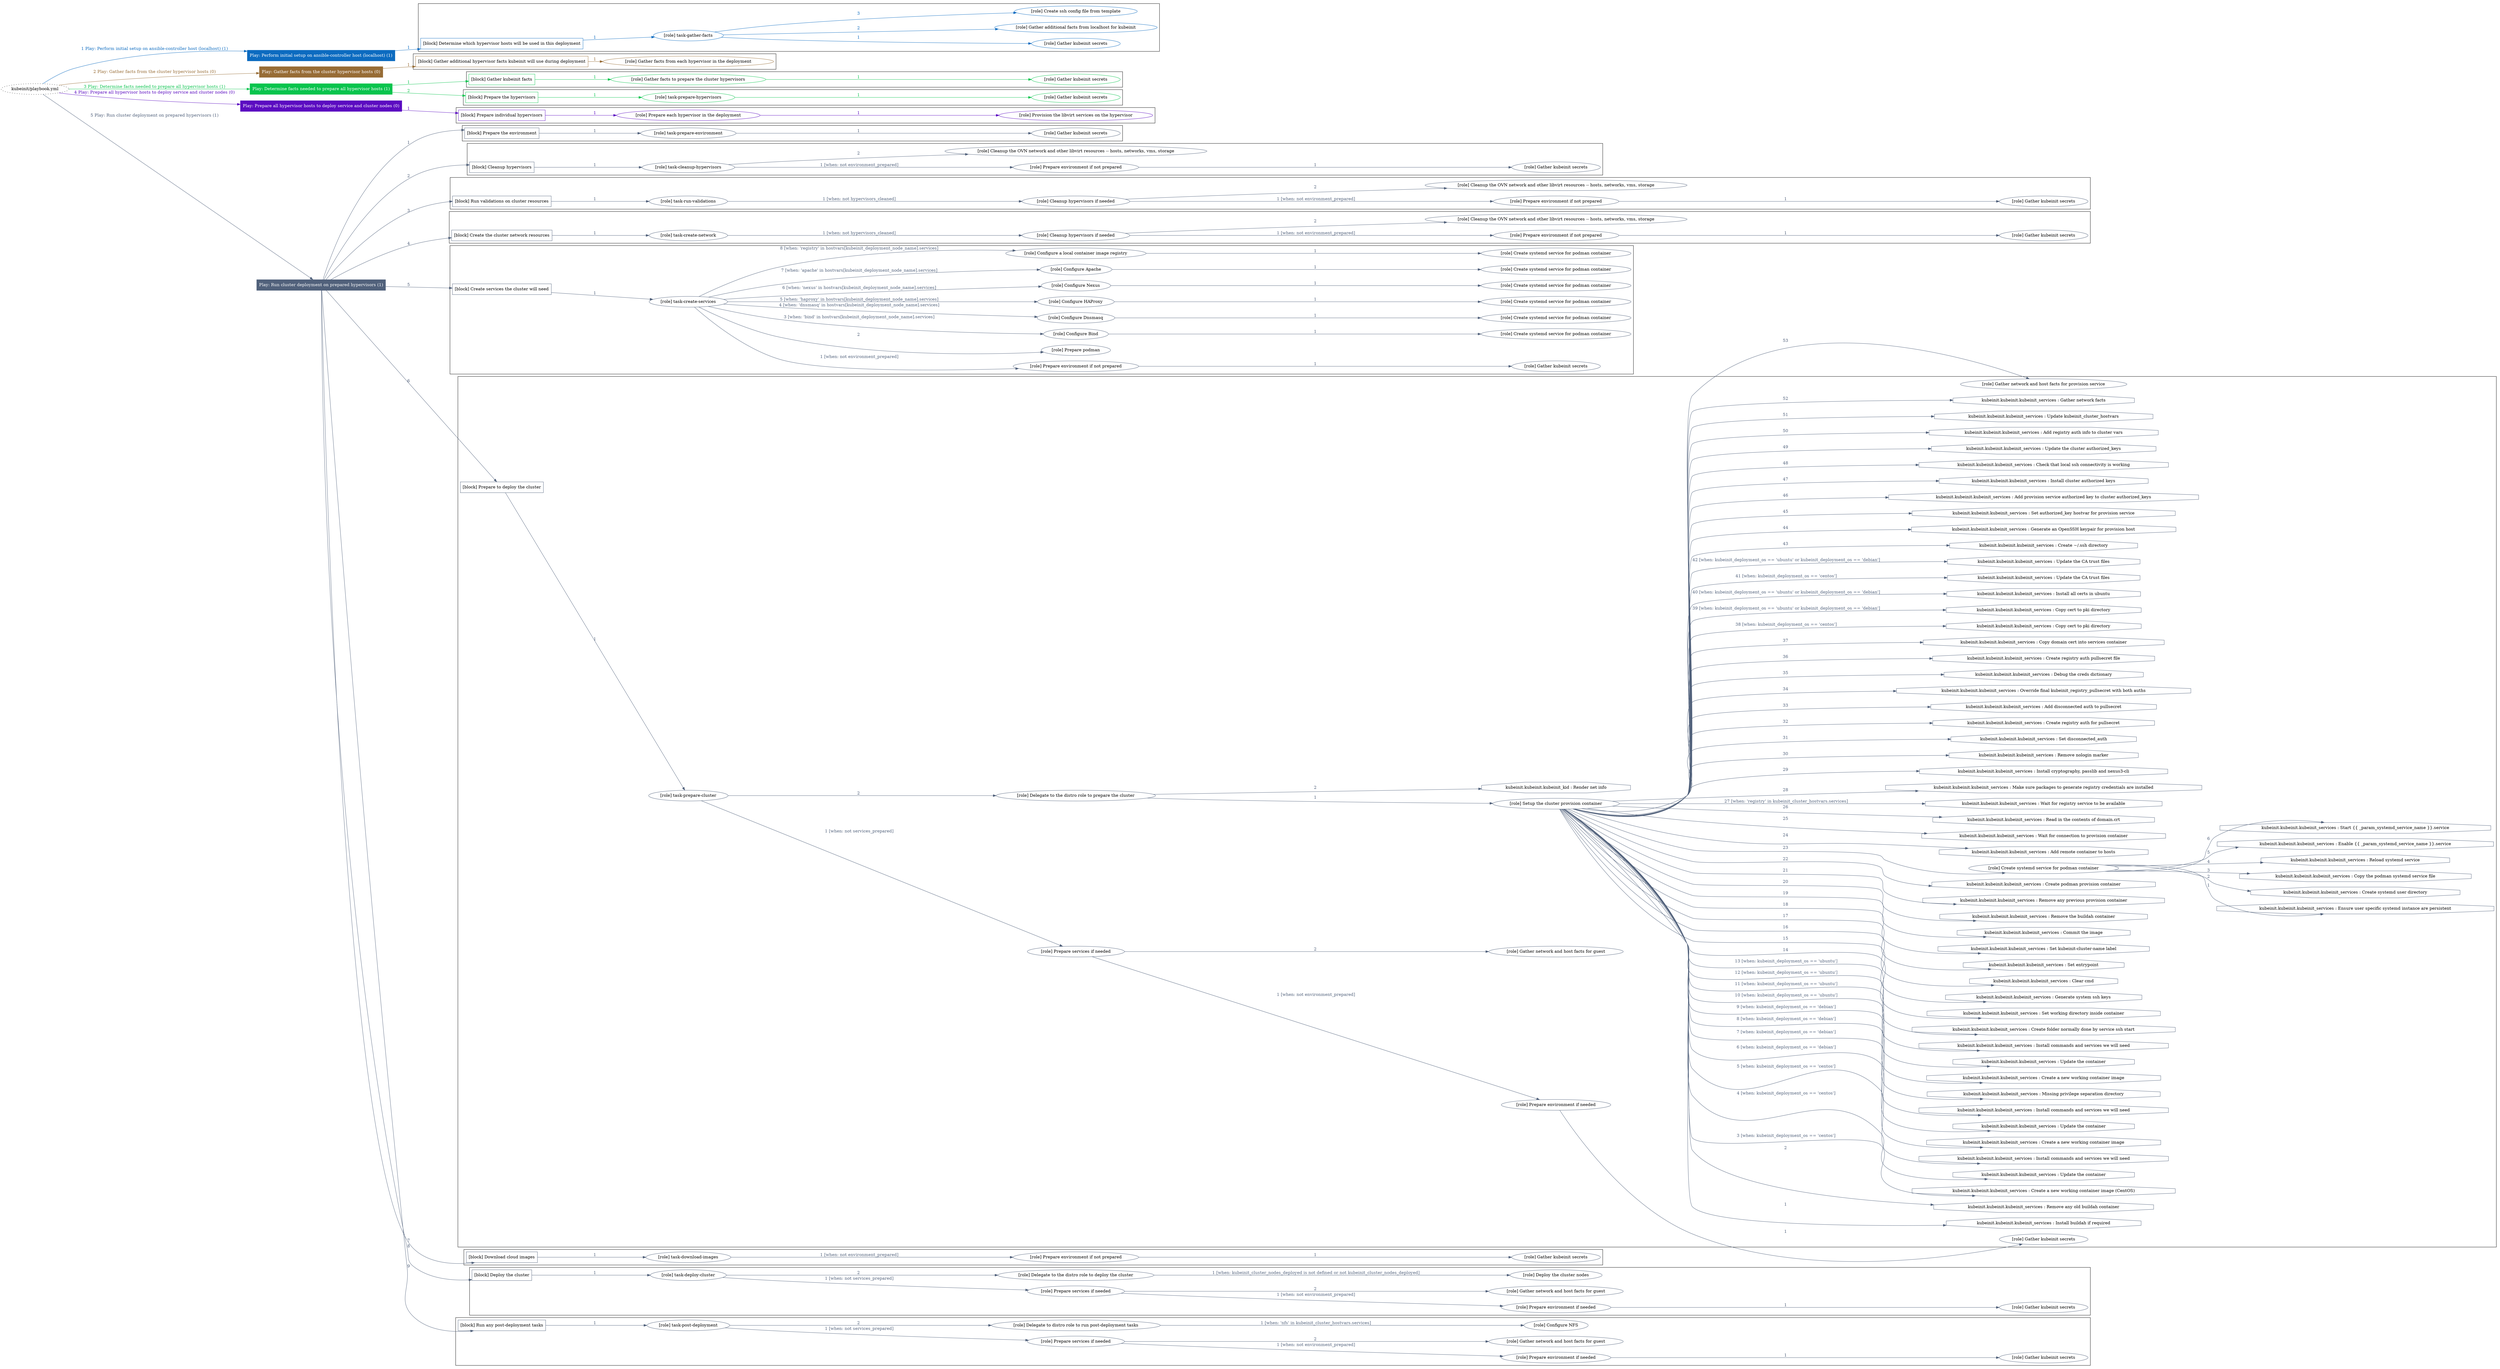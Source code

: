 digraph {
	graph [concentrate=true ordering=in rankdir=LR ratio=fill]
	edge [esep=5 sep=10]
	"kubeinit/playbook.yml" [URL="/home/runner/work/kubeinit/kubeinit/kubeinit/playbook.yml" id=playbook_4e7fdfc3 style=dotted]
	"kubeinit/playbook.yml" -> play_05e0b6cb [label="1 Play: Perform initial setup on ansible-controller host (localhost) (1)" color="#0c6bc0" fontcolor="#0c6bc0" id=edge_play_05e0b6cb labeltooltip="1 Play: Perform initial setup on ansible-controller host (localhost) (1)" tooltip="1 Play: Perform initial setup on ansible-controller host (localhost) (1)"]
	subgraph "Play: Perform initial setup on ansible-controller host (localhost) (1)" {
		play_05e0b6cb [label="Play: Perform initial setup on ansible-controller host (localhost) (1)" URL="/home/runner/work/kubeinit/kubeinit/kubeinit/playbook.yml" color="#0c6bc0" fontcolor="#ffffff" id=play_05e0b6cb shape=box style=filled tooltip=localhost]
		play_05e0b6cb -> block_1bf42343 [label=1 color="#0c6bc0" fontcolor="#0c6bc0" id=edge_block_1bf42343 labeltooltip=1 tooltip=1]
		subgraph cluster_block_1bf42343 {
			block_1bf42343 [label="[block] Determine which hypervisor hosts will be used in this deployment" URL="/home/runner/work/kubeinit/kubeinit/kubeinit/playbook.yml" color="#0c6bc0" id=block_1bf42343 labeltooltip="Determine which hypervisor hosts will be used in this deployment" shape=box tooltip="Determine which hypervisor hosts will be used in this deployment"]
			block_1bf42343 -> role_241b2bd9 [label="1 " color="#0c6bc0" fontcolor="#0c6bc0" id=edge_role_241b2bd9 labeltooltip="1 " tooltip="1 "]
			subgraph "task-gather-facts" {
				role_241b2bd9 [label="[role] task-gather-facts" URL="/home/runner/work/kubeinit/kubeinit/kubeinit/playbook.yml" color="#0c6bc0" id=role_241b2bd9 tooltip="task-gather-facts"]
				role_241b2bd9 -> role_3df8037d [label="1 " color="#0c6bc0" fontcolor="#0c6bc0" id=edge_role_3df8037d labeltooltip="1 " tooltip="1 "]
				subgraph "Gather kubeinit secrets" {
					role_3df8037d [label="[role] Gather kubeinit secrets" URL="/home/runner/.ansible/collections/ansible_collections/kubeinit/kubeinit/roles/kubeinit_prepare/tasks/build_hypervisors_group.yml" color="#0c6bc0" id=role_3df8037d tooltip="Gather kubeinit secrets"]
				}
				role_241b2bd9 -> role_3dd8becf [label="2 " color="#0c6bc0" fontcolor="#0c6bc0" id=edge_role_3dd8becf labeltooltip="2 " tooltip="2 "]
				subgraph "Gather additional facts from localhost for kubeinit" {
					role_3dd8becf [label="[role] Gather additional facts from localhost for kubeinit" URL="/home/runner/.ansible/collections/ansible_collections/kubeinit/kubeinit/roles/kubeinit_prepare/tasks/build_hypervisors_group.yml" color="#0c6bc0" id=role_3dd8becf tooltip="Gather additional facts from localhost for kubeinit"]
				}
				role_241b2bd9 -> role_963d9e15 [label="3 " color="#0c6bc0" fontcolor="#0c6bc0" id=edge_role_963d9e15 labeltooltip="3 " tooltip="3 "]
				subgraph "Create ssh config file from template" {
					role_963d9e15 [label="[role] Create ssh config file from template" URL="/home/runner/.ansible/collections/ansible_collections/kubeinit/kubeinit/roles/kubeinit_prepare/tasks/build_hypervisors_group.yml" color="#0c6bc0" id=role_963d9e15 tooltip="Create ssh config file from template"]
				}
			}
		}
	}
	"kubeinit/playbook.yml" -> play_ffdec78e [label="2 Play: Gather facts from the cluster hypervisor hosts (0)" color="#976c35" fontcolor="#976c35" id=edge_play_ffdec78e labeltooltip="2 Play: Gather facts from the cluster hypervisor hosts (0)" tooltip="2 Play: Gather facts from the cluster hypervisor hosts (0)"]
	subgraph "Play: Gather facts from the cluster hypervisor hosts (0)" {
		play_ffdec78e [label="Play: Gather facts from the cluster hypervisor hosts (0)" URL="/home/runner/work/kubeinit/kubeinit/kubeinit/playbook.yml" color="#976c35" fontcolor="#ffffff" id=play_ffdec78e shape=box style=filled tooltip="Play: Gather facts from the cluster hypervisor hosts (0)"]
		play_ffdec78e -> block_06e1c328 [label=1 color="#976c35" fontcolor="#976c35" id=edge_block_06e1c328 labeltooltip=1 tooltip=1]
		subgraph cluster_block_06e1c328 {
			block_06e1c328 [label="[block] Gather additional hypervisor facts kubeinit will use during deployment" URL="/home/runner/work/kubeinit/kubeinit/kubeinit/playbook.yml" color="#976c35" id=block_06e1c328 labeltooltip="Gather additional hypervisor facts kubeinit will use during deployment" shape=box tooltip="Gather additional hypervisor facts kubeinit will use during deployment"]
			block_06e1c328 -> role_e75d7f17 [label="1 " color="#976c35" fontcolor="#976c35" id=edge_role_e75d7f17 labeltooltip="1 " tooltip="1 "]
			subgraph "Gather facts from each hypervisor in the deployment" {
				role_e75d7f17 [label="[role] Gather facts from each hypervisor in the deployment" URL="/home/runner/work/kubeinit/kubeinit/kubeinit/playbook.yml" color="#976c35" id=role_e75d7f17 tooltip="Gather facts from each hypervisor in the deployment"]
			}
		}
	}
	"kubeinit/playbook.yml" -> play_605a480b [label="3 Play: Determine facts needed to prepare all hypervisor hosts (1)" color="#08c44d" fontcolor="#08c44d" id=edge_play_605a480b labeltooltip="3 Play: Determine facts needed to prepare all hypervisor hosts (1)" tooltip="3 Play: Determine facts needed to prepare all hypervisor hosts (1)"]
	subgraph "Play: Determine facts needed to prepare all hypervisor hosts (1)" {
		play_605a480b [label="Play: Determine facts needed to prepare all hypervisor hosts (1)" URL="/home/runner/work/kubeinit/kubeinit/kubeinit/playbook.yml" color="#08c44d" fontcolor="#ffffff" id=play_605a480b shape=box style=filled tooltip=localhost]
		play_605a480b -> block_5a0b6fd2 [label=1 color="#08c44d" fontcolor="#08c44d" id=edge_block_5a0b6fd2 labeltooltip=1 tooltip=1]
		subgraph cluster_block_5a0b6fd2 {
			block_5a0b6fd2 [label="[block] Gather kubeinit facts" URL="/home/runner/work/kubeinit/kubeinit/kubeinit/playbook.yml" color="#08c44d" id=block_5a0b6fd2 labeltooltip="Gather kubeinit facts" shape=box tooltip="Gather kubeinit facts"]
			block_5a0b6fd2 -> role_a26cc65e [label="1 " color="#08c44d" fontcolor="#08c44d" id=edge_role_a26cc65e labeltooltip="1 " tooltip="1 "]
			subgraph "Gather facts to prepare the cluster hypervisors" {
				role_a26cc65e [label="[role] Gather facts to prepare the cluster hypervisors" URL="/home/runner/work/kubeinit/kubeinit/kubeinit/playbook.yml" color="#08c44d" id=role_a26cc65e tooltip="Gather facts to prepare the cluster hypervisors"]
				role_a26cc65e -> role_235291d5 [label="1 " color="#08c44d" fontcolor="#08c44d" id=edge_role_235291d5 labeltooltip="1 " tooltip="1 "]
				subgraph "Gather kubeinit secrets" {
					role_235291d5 [label="[role] Gather kubeinit secrets" URL="/home/runner/.ansible/collections/ansible_collections/kubeinit/kubeinit/roles/kubeinit_prepare/tasks/gather_kubeinit_facts.yml" color="#08c44d" id=role_235291d5 tooltip="Gather kubeinit secrets"]
				}
			}
		}
		play_605a480b -> block_1fa5be3c [label=2 color="#08c44d" fontcolor="#08c44d" id=edge_block_1fa5be3c labeltooltip=2 tooltip=2]
		subgraph cluster_block_1fa5be3c {
			block_1fa5be3c [label="[block] Prepare the hypervisors" URL="/home/runner/work/kubeinit/kubeinit/kubeinit/playbook.yml" color="#08c44d" id=block_1fa5be3c labeltooltip="Prepare the hypervisors" shape=box tooltip="Prepare the hypervisors"]
			block_1fa5be3c -> role_6b9f1820 [label="1 " color="#08c44d" fontcolor="#08c44d" id=edge_role_6b9f1820 labeltooltip="1 " tooltip="1 "]
			subgraph "task-prepare-hypervisors" {
				role_6b9f1820 [label="[role] task-prepare-hypervisors" URL="/home/runner/work/kubeinit/kubeinit/kubeinit/playbook.yml" color="#08c44d" id=role_6b9f1820 tooltip="task-prepare-hypervisors"]
				role_6b9f1820 -> role_5f2e3626 [label="1 " color="#08c44d" fontcolor="#08c44d" id=edge_role_5f2e3626 labeltooltip="1 " tooltip="1 "]
				subgraph "Gather kubeinit secrets" {
					role_5f2e3626 [label="[role] Gather kubeinit secrets" URL="/home/runner/.ansible/collections/ansible_collections/kubeinit/kubeinit/roles/kubeinit_prepare/tasks/gather_kubeinit_facts.yml" color="#08c44d" id=role_5f2e3626 tooltip="Gather kubeinit secrets"]
				}
			}
		}
	}
	"kubeinit/playbook.yml" -> play_615df00c [label="4 Play: Prepare all hypervisor hosts to deploy service and cluster nodes (0)" color="#5b0bc1" fontcolor="#5b0bc1" id=edge_play_615df00c labeltooltip="4 Play: Prepare all hypervisor hosts to deploy service and cluster nodes (0)" tooltip="4 Play: Prepare all hypervisor hosts to deploy service and cluster nodes (0)"]
	subgraph "Play: Prepare all hypervisor hosts to deploy service and cluster nodes (0)" {
		play_615df00c [label="Play: Prepare all hypervisor hosts to deploy service and cluster nodes (0)" URL="/home/runner/work/kubeinit/kubeinit/kubeinit/playbook.yml" color="#5b0bc1" fontcolor="#ffffff" id=play_615df00c shape=box style=filled tooltip="Play: Prepare all hypervisor hosts to deploy service and cluster nodes (0)"]
		play_615df00c -> block_7c16e7cf [label=1 color="#5b0bc1" fontcolor="#5b0bc1" id=edge_block_7c16e7cf labeltooltip=1 tooltip=1]
		subgraph cluster_block_7c16e7cf {
			block_7c16e7cf [label="[block] Prepare individual hypervisors" URL="/home/runner/work/kubeinit/kubeinit/kubeinit/playbook.yml" color="#5b0bc1" id=block_7c16e7cf labeltooltip="Prepare individual hypervisors" shape=box tooltip="Prepare individual hypervisors"]
			block_7c16e7cf -> role_d7d2aa03 [label="1 " color="#5b0bc1" fontcolor="#5b0bc1" id=edge_role_d7d2aa03 labeltooltip="1 " tooltip="1 "]
			subgraph "Prepare each hypervisor in the deployment" {
				role_d7d2aa03 [label="[role] Prepare each hypervisor in the deployment" URL="/home/runner/work/kubeinit/kubeinit/kubeinit/playbook.yml" color="#5b0bc1" id=role_d7d2aa03 tooltip="Prepare each hypervisor in the deployment"]
				role_d7d2aa03 -> role_738c7eb3 [label="1 " color="#5b0bc1" fontcolor="#5b0bc1" id=edge_role_738c7eb3 labeltooltip="1 " tooltip="1 "]
				subgraph "Provision the libvirt services on the hypervisor" {
					role_738c7eb3 [label="[role] Provision the libvirt services on the hypervisor" URL="/home/runner/.ansible/collections/ansible_collections/kubeinit/kubeinit/roles/kubeinit_prepare/tasks/prepare_hypervisor.yml" color="#5b0bc1" id=role_738c7eb3 tooltip="Provision the libvirt services on the hypervisor"]
				}
			}
		}
	}
	"kubeinit/playbook.yml" -> play_cd5e4606 [label="5 Play: Run cluster deployment on prepared hypervisors (1)" color="#51617b" fontcolor="#51617b" id=edge_play_cd5e4606 labeltooltip="5 Play: Run cluster deployment on prepared hypervisors (1)" tooltip="5 Play: Run cluster deployment on prepared hypervisors (1)"]
	subgraph "Play: Run cluster deployment on prepared hypervisors (1)" {
		play_cd5e4606 [label="Play: Run cluster deployment on prepared hypervisors (1)" URL="/home/runner/work/kubeinit/kubeinit/kubeinit/playbook.yml" color="#51617b" fontcolor="#ffffff" id=play_cd5e4606 shape=box style=filled tooltip=localhost]
		play_cd5e4606 -> block_9d06f0f2 [label=1 color="#51617b" fontcolor="#51617b" id=edge_block_9d06f0f2 labeltooltip=1 tooltip=1]
		subgraph cluster_block_9d06f0f2 {
			block_9d06f0f2 [label="[block] Prepare the environment" URL="/home/runner/work/kubeinit/kubeinit/kubeinit/playbook.yml" color="#51617b" id=block_9d06f0f2 labeltooltip="Prepare the environment" shape=box tooltip="Prepare the environment"]
			block_9d06f0f2 -> role_6c6a63bb [label="1 " color="#51617b" fontcolor="#51617b" id=edge_role_6c6a63bb labeltooltip="1 " tooltip="1 "]
			subgraph "task-prepare-environment" {
				role_6c6a63bb [label="[role] task-prepare-environment" URL="/home/runner/work/kubeinit/kubeinit/kubeinit/playbook.yml" color="#51617b" id=role_6c6a63bb tooltip="task-prepare-environment"]
				role_6c6a63bb -> role_c014e337 [label="1 " color="#51617b" fontcolor="#51617b" id=edge_role_c014e337 labeltooltip="1 " tooltip="1 "]
				subgraph "Gather kubeinit secrets" {
					role_c014e337 [label="[role] Gather kubeinit secrets" URL="/home/runner/.ansible/collections/ansible_collections/kubeinit/kubeinit/roles/kubeinit_prepare/tasks/gather_kubeinit_facts.yml" color="#51617b" id=role_c014e337 tooltip="Gather kubeinit secrets"]
				}
			}
		}
		play_cd5e4606 -> block_0f58d5b0 [label=2 color="#51617b" fontcolor="#51617b" id=edge_block_0f58d5b0 labeltooltip=2 tooltip=2]
		subgraph cluster_block_0f58d5b0 {
			block_0f58d5b0 [label="[block] Cleanup hypervisors" URL="/home/runner/work/kubeinit/kubeinit/kubeinit/playbook.yml" color="#51617b" id=block_0f58d5b0 labeltooltip="Cleanup hypervisors" shape=box tooltip="Cleanup hypervisors"]
			block_0f58d5b0 -> role_4ba8a6d9 [label="1 " color="#51617b" fontcolor="#51617b" id=edge_role_4ba8a6d9 labeltooltip="1 " tooltip="1 "]
			subgraph "task-cleanup-hypervisors" {
				role_4ba8a6d9 [label="[role] task-cleanup-hypervisors" URL="/home/runner/work/kubeinit/kubeinit/kubeinit/playbook.yml" color="#51617b" id=role_4ba8a6d9 tooltip="task-cleanup-hypervisors"]
				role_4ba8a6d9 -> role_ed9de0f2 [label="1 [when: not environment_prepared]" color="#51617b" fontcolor="#51617b" id=edge_role_ed9de0f2 labeltooltip="1 [when: not environment_prepared]" tooltip="1 [when: not environment_prepared]"]
				subgraph "Prepare environment if not prepared" {
					role_ed9de0f2 [label="[role] Prepare environment if not prepared" URL="/home/runner/.ansible/collections/ansible_collections/kubeinit/kubeinit/roles/kubeinit_prepare/tasks/cleanup_hypervisors.yml" color="#51617b" id=role_ed9de0f2 tooltip="Prepare environment if not prepared"]
					role_ed9de0f2 -> role_f16e05b8 [label="1 " color="#51617b" fontcolor="#51617b" id=edge_role_f16e05b8 labeltooltip="1 " tooltip="1 "]
					subgraph "Gather kubeinit secrets" {
						role_f16e05b8 [label="[role] Gather kubeinit secrets" URL="/home/runner/.ansible/collections/ansible_collections/kubeinit/kubeinit/roles/kubeinit_prepare/tasks/gather_kubeinit_facts.yml" color="#51617b" id=role_f16e05b8 tooltip="Gather kubeinit secrets"]
					}
				}
				role_4ba8a6d9 -> role_44a1d0a3 [label="2 " color="#51617b" fontcolor="#51617b" id=edge_role_44a1d0a3 labeltooltip="2 " tooltip="2 "]
				subgraph "Cleanup the OVN network and other libvirt resources -- hosts, networks, vms, storage" {
					role_44a1d0a3 [label="[role] Cleanup the OVN network and other libvirt resources -- hosts, networks, vms, storage" URL="/home/runner/.ansible/collections/ansible_collections/kubeinit/kubeinit/roles/kubeinit_prepare/tasks/cleanup_hypervisors.yml" color="#51617b" id=role_44a1d0a3 tooltip="Cleanup the OVN network and other libvirt resources -- hosts, networks, vms, storage"]
				}
			}
		}
		play_cd5e4606 -> block_735223ff [label=3 color="#51617b" fontcolor="#51617b" id=edge_block_735223ff labeltooltip=3 tooltip=3]
		subgraph cluster_block_735223ff {
			block_735223ff [label="[block] Run validations on cluster resources" URL="/home/runner/work/kubeinit/kubeinit/kubeinit/playbook.yml" color="#51617b" id=block_735223ff labeltooltip="Run validations on cluster resources" shape=box tooltip="Run validations on cluster resources"]
			block_735223ff -> role_07dab946 [label="1 " color="#51617b" fontcolor="#51617b" id=edge_role_07dab946 labeltooltip="1 " tooltip="1 "]
			subgraph "task-run-validations" {
				role_07dab946 [label="[role] task-run-validations" URL="/home/runner/work/kubeinit/kubeinit/kubeinit/playbook.yml" color="#51617b" id=role_07dab946 tooltip="task-run-validations"]
				role_07dab946 -> role_283282c4 [label="1 [when: not hypervisors_cleaned]" color="#51617b" fontcolor="#51617b" id=edge_role_283282c4 labeltooltip="1 [when: not hypervisors_cleaned]" tooltip="1 [when: not hypervisors_cleaned]"]
				subgraph "Cleanup hypervisors if needed" {
					role_283282c4 [label="[role] Cleanup hypervisors if needed" URL="/home/runner/.ansible/collections/ansible_collections/kubeinit/kubeinit/roles/kubeinit_validations/tasks/main.yml" color="#51617b" id=role_283282c4 tooltip="Cleanup hypervisors if needed"]
					role_283282c4 -> role_d4b82944 [label="1 [when: not environment_prepared]" color="#51617b" fontcolor="#51617b" id=edge_role_d4b82944 labeltooltip="1 [when: not environment_prepared]" tooltip="1 [when: not environment_prepared]"]
					subgraph "Prepare environment if not prepared" {
						role_d4b82944 [label="[role] Prepare environment if not prepared" URL="/home/runner/.ansible/collections/ansible_collections/kubeinit/kubeinit/roles/kubeinit_prepare/tasks/cleanup_hypervisors.yml" color="#51617b" id=role_d4b82944 tooltip="Prepare environment if not prepared"]
						role_d4b82944 -> role_27519bbb [label="1 " color="#51617b" fontcolor="#51617b" id=edge_role_27519bbb labeltooltip="1 " tooltip="1 "]
						subgraph "Gather kubeinit secrets" {
							role_27519bbb [label="[role] Gather kubeinit secrets" URL="/home/runner/.ansible/collections/ansible_collections/kubeinit/kubeinit/roles/kubeinit_prepare/tasks/gather_kubeinit_facts.yml" color="#51617b" id=role_27519bbb tooltip="Gather kubeinit secrets"]
						}
					}
					role_283282c4 -> role_5de294dc [label="2 " color="#51617b" fontcolor="#51617b" id=edge_role_5de294dc labeltooltip="2 " tooltip="2 "]
					subgraph "Cleanup the OVN network and other libvirt resources -- hosts, networks, vms, storage" {
						role_5de294dc [label="[role] Cleanup the OVN network and other libvirt resources -- hosts, networks, vms, storage" URL="/home/runner/.ansible/collections/ansible_collections/kubeinit/kubeinit/roles/kubeinit_prepare/tasks/cleanup_hypervisors.yml" color="#51617b" id=role_5de294dc tooltip="Cleanup the OVN network and other libvirt resources -- hosts, networks, vms, storage"]
					}
				}
			}
		}
		play_cd5e4606 -> block_3bb71659 [label=4 color="#51617b" fontcolor="#51617b" id=edge_block_3bb71659 labeltooltip=4 tooltip=4]
		subgraph cluster_block_3bb71659 {
			block_3bb71659 [label="[block] Create the cluster network resources" URL="/home/runner/work/kubeinit/kubeinit/kubeinit/playbook.yml" color="#51617b" id=block_3bb71659 labeltooltip="Create the cluster network resources" shape=box tooltip="Create the cluster network resources"]
			block_3bb71659 -> role_9195625b [label="1 " color="#51617b" fontcolor="#51617b" id=edge_role_9195625b labeltooltip="1 " tooltip="1 "]
			subgraph "task-create-network" {
				role_9195625b [label="[role] task-create-network" URL="/home/runner/work/kubeinit/kubeinit/kubeinit/playbook.yml" color="#51617b" id=role_9195625b tooltip="task-create-network"]
				role_9195625b -> role_a53484ad [label="1 [when: not hypervisors_cleaned]" color="#51617b" fontcolor="#51617b" id=edge_role_a53484ad labeltooltip="1 [when: not hypervisors_cleaned]" tooltip="1 [when: not hypervisors_cleaned]"]
				subgraph "Cleanup hypervisors if needed" {
					role_a53484ad [label="[role] Cleanup hypervisors if needed" URL="/home/runner/.ansible/collections/ansible_collections/kubeinit/kubeinit/roles/kubeinit_libvirt/tasks/create_network.yml" color="#51617b" id=role_a53484ad tooltip="Cleanup hypervisors if needed"]
					role_a53484ad -> role_6e0dbb09 [label="1 [when: not environment_prepared]" color="#51617b" fontcolor="#51617b" id=edge_role_6e0dbb09 labeltooltip="1 [when: not environment_prepared]" tooltip="1 [when: not environment_prepared]"]
					subgraph "Prepare environment if not prepared" {
						role_6e0dbb09 [label="[role] Prepare environment if not prepared" URL="/home/runner/.ansible/collections/ansible_collections/kubeinit/kubeinit/roles/kubeinit_prepare/tasks/cleanup_hypervisors.yml" color="#51617b" id=role_6e0dbb09 tooltip="Prepare environment if not prepared"]
						role_6e0dbb09 -> role_ef0391dd [label="1 " color="#51617b" fontcolor="#51617b" id=edge_role_ef0391dd labeltooltip="1 " tooltip="1 "]
						subgraph "Gather kubeinit secrets" {
							role_ef0391dd [label="[role] Gather kubeinit secrets" URL="/home/runner/.ansible/collections/ansible_collections/kubeinit/kubeinit/roles/kubeinit_prepare/tasks/gather_kubeinit_facts.yml" color="#51617b" id=role_ef0391dd tooltip="Gather kubeinit secrets"]
						}
					}
					role_a53484ad -> role_2839b003 [label="2 " color="#51617b" fontcolor="#51617b" id=edge_role_2839b003 labeltooltip="2 " tooltip="2 "]
					subgraph "Cleanup the OVN network and other libvirt resources -- hosts, networks, vms, storage" {
						role_2839b003 [label="[role] Cleanup the OVN network and other libvirt resources -- hosts, networks, vms, storage" URL="/home/runner/.ansible/collections/ansible_collections/kubeinit/kubeinit/roles/kubeinit_prepare/tasks/cleanup_hypervisors.yml" color="#51617b" id=role_2839b003 tooltip="Cleanup the OVN network and other libvirt resources -- hosts, networks, vms, storage"]
					}
				}
			}
		}
		play_cd5e4606 -> block_d212d2ca [label=5 color="#51617b" fontcolor="#51617b" id=edge_block_d212d2ca labeltooltip=5 tooltip=5]
		subgraph cluster_block_d212d2ca {
			block_d212d2ca [label="[block] Create services the cluster will need" URL="/home/runner/work/kubeinit/kubeinit/kubeinit/playbook.yml" color="#51617b" id=block_d212d2ca labeltooltip="Create services the cluster will need" shape=box tooltip="Create services the cluster will need"]
			block_d212d2ca -> role_ff005706 [label="1 " color="#51617b" fontcolor="#51617b" id=edge_role_ff005706 labeltooltip="1 " tooltip="1 "]
			subgraph "task-create-services" {
				role_ff005706 [label="[role] task-create-services" URL="/home/runner/work/kubeinit/kubeinit/kubeinit/playbook.yml" color="#51617b" id=role_ff005706 tooltip="task-create-services"]
				role_ff005706 -> role_03087dee [label="1 [when: not environment_prepared]" color="#51617b" fontcolor="#51617b" id=edge_role_03087dee labeltooltip="1 [when: not environment_prepared]" tooltip="1 [when: not environment_prepared]"]
				subgraph "Prepare environment if not prepared" {
					role_03087dee [label="[role] Prepare environment if not prepared" URL="/home/runner/.ansible/collections/ansible_collections/kubeinit/kubeinit/roles/kubeinit_services/tasks/main.yml" color="#51617b" id=role_03087dee tooltip="Prepare environment if not prepared"]
					role_03087dee -> role_b29a824c [label="1 " color="#51617b" fontcolor="#51617b" id=edge_role_b29a824c labeltooltip="1 " tooltip="1 "]
					subgraph "Gather kubeinit secrets" {
						role_b29a824c [label="[role] Gather kubeinit secrets" URL="/home/runner/.ansible/collections/ansible_collections/kubeinit/kubeinit/roles/kubeinit_prepare/tasks/gather_kubeinit_facts.yml" color="#51617b" id=role_b29a824c tooltip="Gather kubeinit secrets"]
					}
				}
				role_ff005706 -> role_e2450eda [label="2 " color="#51617b" fontcolor="#51617b" id=edge_role_e2450eda labeltooltip="2 " tooltip="2 "]
				subgraph "Prepare podman" {
					role_e2450eda [label="[role] Prepare podman" URL="/home/runner/.ansible/collections/ansible_collections/kubeinit/kubeinit/roles/kubeinit_services/tasks/00_create_service_pod.yml" color="#51617b" id=role_e2450eda tooltip="Prepare podman"]
				}
				role_ff005706 -> role_b5af1331 [label="3 [when: 'bind' in hostvars[kubeinit_deployment_node_name].services]" color="#51617b" fontcolor="#51617b" id=edge_role_b5af1331 labeltooltip="3 [when: 'bind' in hostvars[kubeinit_deployment_node_name].services]" tooltip="3 [when: 'bind' in hostvars[kubeinit_deployment_node_name].services]"]
				subgraph "Configure Bind" {
					role_b5af1331 [label="[role] Configure Bind" URL="/home/runner/.ansible/collections/ansible_collections/kubeinit/kubeinit/roles/kubeinit_services/tasks/start_services_containers.yml" color="#51617b" id=role_b5af1331 tooltip="Configure Bind"]
					role_b5af1331 -> role_99529bc9 [label="1 " color="#51617b" fontcolor="#51617b" id=edge_role_99529bc9 labeltooltip="1 " tooltip="1 "]
					subgraph "Create systemd service for podman container" {
						role_99529bc9 [label="[role] Create systemd service for podman container" URL="/home/runner/.ansible/collections/ansible_collections/kubeinit/kubeinit/roles/kubeinit_bind/tasks/main.yml" color="#51617b" id=role_99529bc9 tooltip="Create systemd service for podman container"]
					}
				}
				role_ff005706 -> role_bcd15618 [label="4 [when: 'dnsmasq' in hostvars[kubeinit_deployment_node_name].services]" color="#51617b" fontcolor="#51617b" id=edge_role_bcd15618 labeltooltip="4 [when: 'dnsmasq' in hostvars[kubeinit_deployment_node_name].services]" tooltip="4 [when: 'dnsmasq' in hostvars[kubeinit_deployment_node_name].services]"]
				subgraph "Configure Dnsmasq" {
					role_bcd15618 [label="[role] Configure Dnsmasq" URL="/home/runner/.ansible/collections/ansible_collections/kubeinit/kubeinit/roles/kubeinit_services/tasks/start_services_containers.yml" color="#51617b" id=role_bcd15618 tooltip="Configure Dnsmasq"]
					role_bcd15618 -> role_d9c0122d [label="1 " color="#51617b" fontcolor="#51617b" id=edge_role_d9c0122d labeltooltip="1 " tooltip="1 "]
					subgraph "Create systemd service for podman container" {
						role_d9c0122d [label="[role] Create systemd service for podman container" URL="/home/runner/.ansible/collections/ansible_collections/kubeinit/kubeinit/roles/kubeinit_dnsmasq/tasks/main.yml" color="#51617b" id=role_d9c0122d tooltip="Create systemd service for podman container"]
					}
				}
				role_ff005706 -> role_c1cf22fd [label="5 [when: 'haproxy' in hostvars[kubeinit_deployment_node_name].services]" color="#51617b" fontcolor="#51617b" id=edge_role_c1cf22fd labeltooltip="5 [when: 'haproxy' in hostvars[kubeinit_deployment_node_name].services]" tooltip="5 [when: 'haproxy' in hostvars[kubeinit_deployment_node_name].services]"]
				subgraph "Configure HAProxy" {
					role_c1cf22fd [label="[role] Configure HAProxy" URL="/home/runner/.ansible/collections/ansible_collections/kubeinit/kubeinit/roles/kubeinit_services/tasks/start_services_containers.yml" color="#51617b" id=role_c1cf22fd tooltip="Configure HAProxy"]
					role_c1cf22fd -> role_d7424dd3 [label="1 " color="#51617b" fontcolor="#51617b" id=edge_role_d7424dd3 labeltooltip="1 " tooltip="1 "]
					subgraph "Create systemd service for podman container" {
						role_d7424dd3 [label="[role] Create systemd service for podman container" URL="/home/runner/.ansible/collections/ansible_collections/kubeinit/kubeinit/roles/kubeinit_haproxy/tasks/main.yml" color="#51617b" id=role_d7424dd3 tooltip="Create systemd service for podman container"]
					}
				}
				role_ff005706 -> role_98b5103f [label="6 [when: 'nexus' in hostvars[kubeinit_deployment_node_name].services]" color="#51617b" fontcolor="#51617b" id=edge_role_98b5103f labeltooltip="6 [when: 'nexus' in hostvars[kubeinit_deployment_node_name].services]" tooltip="6 [when: 'nexus' in hostvars[kubeinit_deployment_node_name].services]"]
				subgraph "Configure Nexus" {
					role_98b5103f [label="[role] Configure Nexus" URL="/home/runner/.ansible/collections/ansible_collections/kubeinit/kubeinit/roles/kubeinit_services/tasks/start_services_containers.yml" color="#51617b" id=role_98b5103f tooltip="Configure Nexus"]
					role_98b5103f -> role_d6b470a0 [label="1 " color="#51617b" fontcolor="#51617b" id=edge_role_d6b470a0 labeltooltip="1 " tooltip="1 "]
					subgraph "Create systemd service for podman container" {
						role_d6b470a0 [label="[role] Create systemd service for podman container" URL="/home/runner/.ansible/collections/ansible_collections/kubeinit/kubeinit/roles/kubeinit_nexus/tasks/main.yml" color="#51617b" id=role_d6b470a0 tooltip="Create systemd service for podman container"]
					}
				}
				role_ff005706 -> role_04c03596 [label="7 [when: 'apache' in hostvars[kubeinit_deployment_node_name].services]" color="#51617b" fontcolor="#51617b" id=edge_role_04c03596 labeltooltip="7 [when: 'apache' in hostvars[kubeinit_deployment_node_name].services]" tooltip="7 [when: 'apache' in hostvars[kubeinit_deployment_node_name].services]"]
				subgraph "Configure Apache" {
					role_04c03596 [label="[role] Configure Apache" URL="/home/runner/.ansible/collections/ansible_collections/kubeinit/kubeinit/roles/kubeinit_services/tasks/start_services_containers.yml" color="#51617b" id=role_04c03596 tooltip="Configure Apache"]
					role_04c03596 -> role_9cd5102a [label="1 " color="#51617b" fontcolor="#51617b" id=edge_role_9cd5102a labeltooltip="1 " tooltip="1 "]
					subgraph "Create systemd service for podman container" {
						role_9cd5102a [label="[role] Create systemd service for podman container" URL="/home/runner/.ansible/collections/ansible_collections/kubeinit/kubeinit/roles/kubeinit_apache/tasks/main.yml" color="#51617b" id=role_9cd5102a tooltip="Create systemd service for podman container"]
					}
				}
				role_ff005706 -> role_5163d692 [label="8 [when: 'registry' in hostvars[kubeinit_deployment_node_name].services]" color="#51617b" fontcolor="#51617b" id=edge_role_5163d692 labeltooltip="8 [when: 'registry' in hostvars[kubeinit_deployment_node_name].services]" tooltip="8 [when: 'registry' in hostvars[kubeinit_deployment_node_name].services]"]
				subgraph "Configure a local container image registry" {
					role_5163d692 [label="[role] Configure a local container image registry" URL="/home/runner/.ansible/collections/ansible_collections/kubeinit/kubeinit/roles/kubeinit_services/tasks/start_services_containers.yml" color="#51617b" id=role_5163d692 tooltip="Configure a local container image registry"]
					role_5163d692 -> role_66c2709b [label="1 " color="#51617b" fontcolor="#51617b" id=edge_role_66c2709b labeltooltip="1 " tooltip="1 "]
					subgraph "Create systemd service for podman container" {
						role_66c2709b [label="[role] Create systemd service for podman container" URL="/home/runner/.ansible/collections/ansible_collections/kubeinit/kubeinit/roles/kubeinit_registry/tasks/main.yml" color="#51617b" id=role_66c2709b tooltip="Create systemd service for podman container"]
					}
				}
			}
		}
		play_cd5e4606 -> block_6bc7d862 [label=6 color="#51617b" fontcolor="#51617b" id=edge_block_6bc7d862 labeltooltip=6 tooltip=6]
		subgraph cluster_block_6bc7d862 {
			block_6bc7d862 [label="[block] Prepare to deploy the cluster" URL="/home/runner/work/kubeinit/kubeinit/kubeinit/playbook.yml" color="#51617b" id=block_6bc7d862 labeltooltip="Prepare to deploy the cluster" shape=box tooltip="Prepare to deploy the cluster"]
			block_6bc7d862 -> role_44c15d03 [label="1 " color="#51617b" fontcolor="#51617b" id=edge_role_44c15d03 labeltooltip="1 " tooltip="1 "]
			subgraph "task-prepare-cluster" {
				role_44c15d03 [label="[role] task-prepare-cluster" URL="/home/runner/work/kubeinit/kubeinit/kubeinit/playbook.yml" color="#51617b" id=role_44c15d03 tooltip="task-prepare-cluster"]
				role_44c15d03 -> role_d8eb7ed3 [label="1 [when: not services_prepared]" color="#51617b" fontcolor="#51617b" id=edge_role_d8eb7ed3 labeltooltip="1 [when: not services_prepared]" tooltip="1 [when: not services_prepared]"]
				subgraph "Prepare services if needed" {
					role_d8eb7ed3 [label="[role] Prepare services if needed" URL="/home/runner/.ansible/collections/ansible_collections/kubeinit/kubeinit/roles/kubeinit_prepare/tasks/prepare_cluster.yml" color="#51617b" id=role_d8eb7ed3 tooltip="Prepare services if needed"]
					role_d8eb7ed3 -> role_25ab7293 [label="1 [when: not environment_prepared]" color="#51617b" fontcolor="#51617b" id=edge_role_25ab7293 labeltooltip="1 [when: not environment_prepared]" tooltip="1 [when: not environment_prepared]"]
					subgraph "Prepare environment if needed" {
						role_25ab7293 [label="[role] Prepare environment if needed" URL="/home/runner/.ansible/collections/ansible_collections/kubeinit/kubeinit/roles/kubeinit_services/tasks/prepare_services.yml" color="#51617b" id=role_25ab7293 tooltip="Prepare environment if needed"]
						role_25ab7293 -> role_6a9ef32a [label="1 " color="#51617b" fontcolor="#51617b" id=edge_role_6a9ef32a labeltooltip="1 " tooltip="1 "]
						subgraph "Gather kubeinit secrets" {
							role_6a9ef32a [label="[role] Gather kubeinit secrets" URL="/home/runner/.ansible/collections/ansible_collections/kubeinit/kubeinit/roles/kubeinit_prepare/tasks/gather_kubeinit_facts.yml" color="#51617b" id=role_6a9ef32a tooltip="Gather kubeinit secrets"]
						}
					}
					role_d8eb7ed3 -> role_2a8820ed [label="2 " color="#51617b" fontcolor="#51617b" id=edge_role_2a8820ed labeltooltip="2 " tooltip="2 "]
					subgraph "Gather network and host facts for guest" {
						role_2a8820ed [label="[role] Gather network and host facts for guest" URL="/home/runner/.ansible/collections/ansible_collections/kubeinit/kubeinit/roles/kubeinit_services/tasks/prepare_services.yml" color="#51617b" id=role_2a8820ed tooltip="Gather network and host facts for guest"]
					}
				}
				role_44c15d03 -> role_19af8744 [label="2 " color="#51617b" fontcolor="#51617b" id=edge_role_19af8744 labeltooltip="2 " tooltip="2 "]
				subgraph "Delegate to the distro role to prepare the cluster" {
					role_19af8744 [label="[role] Delegate to the distro role to prepare the cluster" URL="/home/runner/.ansible/collections/ansible_collections/kubeinit/kubeinit/roles/kubeinit_prepare/tasks/prepare_cluster.yml" color="#51617b" id=role_19af8744 tooltip="Delegate to the distro role to prepare the cluster"]
					role_19af8744 -> role_fd99c31d [label="1 " color="#51617b" fontcolor="#51617b" id=edge_role_fd99c31d labeltooltip="1 " tooltip="1 "]
					subgraph "Setup the cluster provision container" {
						role_fd99c31d [label="[role] Setup the cluster provision container" URL="/home/runner/.ansible/collections/ansible_collections/kubeinit/kubeinit/roles/kubeinit_kid/tasks/prepare_cluster.yml" color="#51617b" id=role_fd99c31d tooltip="Setup the cluster provision container"]
						task_37ed282d [label="kubeinit.kubeinit.kubeinit_services : Install buildah if required" URL="/home/runner/.ansible/collections/ansible_collections/kubeinit/kubeinit/roles/kubeinit_services/tasks/create_provision_container.yml" color="#51617b" id=task_37ed282d shape=octagon tooltip="kubeinit.kubeinit.kubeinit_services : Install buildah if required"]
						role_fd99c31d -> task_37ed282d [label="1 " color="#51617b" fontcolor="#51617b" id=edge_task_37ed282d labeltooltip="1 " tooltip="1 "]
						task_826c88cf [label="kubeinit.kubeinit.kubeinit_services : Remove any old buildah container" URL="/home/runner/.ansible/collections/ansible_collections/kubeinit/kubeinit/roles/kubeinit_services/tasks/create_provision_container.yml" color="#51617b" id=task_826c88cf shape=octagon tooltip="kubeinit.kubeinit.kubeinit_services : Remove any old buildah container"]
						role_fd99c31d -> task_826c88cf [label="2 " color="#51617b" fontcolor="#51617b" id=edge_task_826c88cf labeltooltip="2 " tooltip="2 "]
						task_676ad335 [label="kubeinit.kubeinit.kubeinit_services : Create a new working container image (CentOS)" URL="/home/runner/.ansible/collections/ansible_collections/kubeinit/kubeinit/roles/kubeinit_services/tasks/create_provision_container.yml" color="#51617b" id=task_676ad335 shape=octagon tooltip="kubeinit.kubeinit.kubeinit_services : Create a new working container image (CentOS)"]
						role_fd99c31d -> task_676ad335 [label="3 [when: kubeinit_deployment_os == 'centos']" color="#51617b" fontcolor="#51617b" id=edge_task_676ad335 labeltooltip="3 [when: kubeinit_deployment_os == 'centos']" tooltip="3 [when: kubeinit_deployment_os == 'centos']"]
						task_1b5ed79f [label="kubeinit.kubeinit.kubeinit_services : Update the container" URL="/home/runner/.ansible/collections/ansible_collections/kubeinit/kubeinit/roles/kubeinit_services/tasks/create_provision_container.yml" color="#51617b" id=task_1b5ed79f shape=octagon tooltip="kubeinit.kubeinit.kubeinit_services : Update the container"]
						role_fd99c31d -> task_1b5ed79f [label="4 [when: kubeinit_deployment_os == 'centos']" color="#51617b" fontcolor="#51617b" id=edge_task_1b5ed79f labeltooltip="4 [when: kubeinit_deployment_os == 'centos']" tooltip="4 [when: kubeinit_deployment_os == 'centos']"]
						task_e4d757c2 [label="kubeinit.kubeinit.kubeinit_services : Install commands and services we will need" URL="/home/runner/.ansible/collections/ansible_collections/kubeinit/kubeinit/roles/kubeinit_services/tasks/create_provision_container.yml" color="#51617b" id=task_e4d757c2 shape=octagon tooltip="kubeinit.kubeinit.kubeinit_services : Install commands and services we will need"]
						role_fd99c31d -> task_e4d757c2 [label="5 [when: kubeinit_deployment_os == 'centos']" color="#51617b" fontcolor="#51617b" id=edge_task_e4d757c2 labeltooltip="5 [when: kubeinit_deployment_os == 'centos']" tooltip="5 [when: kubeinit_deployment_os == 'centos']"]
						task_8f1cd7c3 [label="kubeinit.kubeinit.kubeinit_services : Create a new working container image" URL="/home/runner/.ansible/collections/ansible_collections/kubeinit/kubeinit/roles/kubeinit_services/tasks/create_provision_container.yml" color="#51617b" id=task_8f1cd7c3 shape=octagon tooltip="kubeinit.kubeinit.kubeinit_services : Create a new working container image"]
						role_fd99c31d -> task_8f1cd7c3 [label="6 [when: kubeinit_deployment_os == 'debian']" color="#51617b" fontcolor="#51617b" id=edge_task_8f1cd7c3 labeltooltip="6 [when: kubeinit_deployment_os == 'debian']" tooltip="6 [when: kubeinit_deployment_os == 'debian']"]
						task_1d0ba554 [label="kubeinit.kubeinit.kubeinit_services : Update the container" URL="/home/runner/.ansible/collections/ansible_collections/kubeinit/kubeinit/roles/kubeinit_services/tasks/create_provision_container.yml" color="#51617b" id=task_1d0ba554 shape=octagon tooltip="kubeinit.kubeinit.kubeinit_services : Update the container"]
						role_fd99c31d -> task_1d0ba554 [label="7 [when: kubeinit_deployment_os == 'debian']" color="#51617b" fontcolor="#51617b" id=edge_task_1d0ba554 labeltooltip="7 [when: kubeinit_deployment_os == 'debian']" tooltip="7 [when: kubeinit_deployment_os == 'debian']"]
						task_264f9b05 [label="kubeinit.kubeinit.kubeinit_services : Install commands and services we will need" URL="/home/runner/.ansible/collections/ansible_collections/kubeinit/kubeinit/roles/kubeinit_services/tasks/create_provision_container.yml" color="#51617b" id=task_264f9b05 shape=octagon tooltip="kubeinit.kubeinit.kubeinit_services : Install commands and services we will need"]
						role_fd99c31d -> task_264f9b05 [label="8 [when: kubeinit_deployment_os == 'debian']" color="#51617b" fontcolor="#51617b" id=edge_task_264f9b05 labeltooltip="8 [when: kubeinit_deployment_os == 'debian']" tooltip="8 [when: kubeinit_deployment_os == 'debian']"]
						task_b9a217dc [label="kubeinit.kubeinit.kubeinit_services : Missing privilege separation directory" URL="/home/runner/.ansible/collections/ansible_collections/kubeinit/kubeinit/roles/kubeinit_services/tasks/create_provision_container.yml" color="#51617b" id=task_b9a217dc shape=octagon tooltip="kubeinit.kubeinit.kubeinit_services : Missing privilege separation directory"]
						role_fd99c31d -> task_b9a217dc [label="9 [when: kubeinit_deployment_os == 'debian']" color="#51617b" fontcolor="#51617b" id=edge_task_b9a217dc labeltooltip="9 [when: kubeinit_deployment_os == 'debian']" tooltip="9 [when: kubeinit_deployment_os == 'debian']"]
						task_c06c972b [label="kubeinit.kubeinit.kubeinit_services : Create a new working container image" URL="/home/runner/.ansible/collections/ansible_collections/kubeinit/kubeinit/roles/kubeinit_services/tasks/create_provision_container.yml" color="#51617b" id=task_c06c972b shape=octagon tooltip="kubeinit.kubeinit.kubeinit_services : Create a new working container image"]
						role_fd99c31d -> task_c06c972b [label="10 [when: kubeinit_deployment_os == 'ubuntu']" color="#51617b" fontcolor="#51617b" id=edge_task_c06c972b labeltooltip="10 [when: kubeinit_deployment_os == 'ubuntu']" tooltip="10 [when: kubeinit_deployment_os == 'ubuntu']"]
						task_83628e37 [label="kubeinit.kubeinit.kubeinit_services : Update the container" URL="/home/runner/.ansible/collections/ansible_collections/kubeinit/kubeinit/roles/kubeinit_services/tasks/create_provision_container.yml" color="#51617b" id=task_83628e37 shape=octagon tooltip="kubeinit.kubeinit.kubeinit_services : Update the container"]
						role_fd99c31d -> task_83628e37 [label="11 [when: kubeinit_deployment_os == 'ubuntu']" color="#51617b" fontcolor="#51617b" id=edge_task_83628e37 labeltooltip="11 [when: kubeinit_deployment_os == 'ubuntu']" tooltip="11 [when: kubeinit_deployment_os == 'ubuntu']"]
						task_dff50847 [label="kubeinit.kubeinit.kubeinit_services : Install commands and services we will need" URL="/home/runner/.ansible/collections/ansible_collections/kubeinit/kubeinit/roles/kubeinit_services/tasks/create_provision_container.yml" color="#51617b" id=task_dff50847 shape=octagon tooltip="kubeinit.kubeinit.kubeinit_services : Install commands and services we will need"]
						role_fd99c31d -> task_dff50847 [label="12 [when: kubeinit_deployment_os == 'ubuntu']" color="#51617b" fontcolor="#51617b" id=edge_task_dff50847 labeltooltip="12 [when: kubeinit_deployment_os == 'ubuntu']" tooltip="12 [when: kubeinit_deployment_os == 'ubuntu']"]
						task_7fb85c76 [label="kubeinit.kubeinit.kubeinit_services : Create folder normally done by service ssh start" URL="/home/runner/.ansible/collections/ansible_collections/kubeinit/kubeinit/roles/kubeinit_services/tasks/create_provision_container.yml" color="#51617b" id=task_7fb85c76 shape=octagon tooltip="kubeinit.kubeinit.kubeinit_services : Create folder normally done by service ssh start"]
						role_fd99c31d -> task_7fb85c76 [label="13 [when: kubeinit_deployment_os == 'ubuntu']" color="#51617b" fontcolor="#51617b" id=edge_task_7fb85c76 labeltooltip="13 [when: kubeinit_deployment_os == 'ubuntu']" tooltip="13 [when: kubeinit_deployment_os == 'ubuntu']"]
						task_9e83af78 [label="kubeinit.kubeinit.kubeinit_services : Set working directory inside container" URL="/home/runner/.ansible/collections/ansible_collections/kubeinit/kubeinit/roles/kubeinit_services/tasks/create_provision_container.yml" color="#51617b" id=task_9e83af78 shape=octagon tooltip="kubeinit.kubeinit.kubeinit_services : Set working directory inside container"]
						role_fd99c31d -> task_9e83af78 [label="14 " color="#51617b" fontcolor="#51617b" id=edge_task_9e83af78 labeltooltip="14 " tooltip="14 "]
						task_91e82c26 [label="kubeinit.kubeinit.kubeinit_services : Generate system ssh keys" URL="/home/runner/.ansible/collections/ansible_collections/kubeinit/kubeinit/roles/kubeinit_services/tasks/create_provision_container.yml" color="#51617b" id=task_91e82c26 shape=octagon tooltip="kubeinit.kubeinit.kubeinit_services : Generate system ssh keys"]
						role_fd99c31d -> task_91e82c26 [label="15 " color="#51617b" fontcolor="#51617b" id=edge_task_91e82c26 labeltooltip="15 " tooltip="15 "]
						task_a1d94bf6 [label="kubeinit.kubeinit.kubeinit_services : Clear cmd" URL="/home/runner/.ansible/collections/ansible_collections/kubeinit/kubeinit/roles/kubeinit_services/tasks/create_provision_container.yml" color="#51617b" id=task_a1d94bf6 shape=octagon tooltip="kubeinit.kubeinit.kubeinit_services : Clear cmd"]
						role_fd99c31d -> task_a1d94bf6 [label="16 " color="#51617b" fontcolor="#51617b" id=edge_task_a1d94bf6 labeltooltip="16 " tooltip="16 "]
						task_38220f31 [label="kubeinit.kubeinit.kubeinit_services : Set entrypoint" URL="/home/runner/.ansible/collections/ansible_collections/kubeinit/kubeinit/roles/kubeinit_services/tasks/create_provision_container.yml" color="#51617b" id=task_38220f31 shape=octagon tooltip="kubeinit.kubeinit.kubeinit_services : Set entrypoint"]
						role_fd99c31d -> task_38220f31 [label="17 " color="#51617b" fontcolor="#51617b" id=edge_task_38220f31 labeltooltip="17 " tooltip="17 "]
						task_d4718b7d [label="kubeinit.kubeinit.kubeinit_services : Set kubeinit-cluster-name label" URL="/home/runner/.ansible/collections/ansible_collections/kubeinit/kubeinit/roles/kubeinit_services/tasks/create_provision_container.yml" color="#51617b" id=task_d4718b7d shape=octagon tooltip="kubeinit.kubeinit.kubeinit_services : Set kubeinit-cluster-name label"]
						role_fd99c31d -> task_d4718b7d [label="18 " color="#51617b" fontcolor="#51617b" id=edge_task_d4718b7d labeltooltip="18 " tooltip="18 "]
						task_aadb56e2 [label="kubeinit.kubeinit.kubeinit_services : Commit the image" URL="/home/runner/.ansible/collections/ansible_collections/kubeinit/kubeinit/roles/kubeinit_services/tasks/create_provision_container.yml" color="#51617b" id=task_aadb56e2 shape=octagon tooltip="kubeinit.kubeinit.kubeinit_services : Commit the image"]
						role_fd99c31d -> task_aadb56e2 [label="19 " color="#51617b" fontcolor="#51617b" id=edge_task_aadb56e2 labeltooltip="19 " tooltip="19 "]
						task_62c0f3c6 [label="kubeinit.kubeinit.kubeinit_services : Remove the buildah container" URL="/home/runner/.ansible/collections/ansible_collections/kubeinit/kubeinit/roles/kubeinit_services/tasks/create_provision_container.yml" color="#51617b" id=task_62c0f3c6 shape=octagon tooltip="kubeinit.kubeinit.kubeinit_services : Remove the buildah container"]
						role_fd99c31d -> task_62c0f3c6 [label="20 " color="#51617b" fontcolor="#51617b" id=edge_task_62c0f3c6 labeltooltip="20 " tooltip="20 "]
						task_3f085214 [label="kubeinit.kubeinit.kubeinit_services : Remove any previous provision container" URL="/home/runner/.ansible/collections/ansible_collections/kubeinit/kubeinit/roles/kubeinit_services/tasks/create_provision_container.yml" color="#51617b" id=task_3f085214 shape=octagon tooltip="kubeinit.kubeinit.kubeinit_services : Remove any previous provision container"]
						role_fd99c31d -> task_3f085214 [label="21 " color="#51617b" fontcolor="#51617b" id=edge_task_3f085214 labeltooltip="21 " tooltip="21 "]
						task_fd568144 [label="kubeinit.kubeinit.kubeinit_services : Create podman provision container" URL="/home/runner/.ansible/collections/ansible_collections/kubeinit/kubeinit/roles/kubeinit_services/tasks/create_provision_container.yml" color="#51617b" id=task_fd568144 shape=octagon tooltip="kubeinit.kubeinit.kubeinit_services : Create podman provision container"]
						role_fd99c31d -> task_fd568144 [label="22 " color="#51617b" fontcolor="#51617b" id=edge_task_fd568144 labeltooltip="22 " tooltip="22 "]
						role_fd99c31d -> role_998d40cf [label="23 " color="#51617b" fontcolor="#51617b" id=edge_role_998d40cf labeltooltip="23 " tooltip="23 "]
						subgraph "Create systemd service for podman container" {
							role_998d40cf [label="[role] Create systemd service for podman container" URL="/home/runner/.ansible/collections/ansible_collections/kubeinit/kubeinit/roles/kubeinit_services/tasks/create_provision_container.yml" color="#51617b" id=role_998d40cf tooltip="Create systemd service for podman container"]
							task_a406898e [label="kubeinit.kubeinit.kubeinit_services : Ensure user specific systemd instance are persistent" URL="/home/runner/.ansible/collections/ansible_collections/kubeinit/kubeinit/roles/kubeinit_services/tasks/create_managed_service.yml" color="#51617b" id=task_a406898e shape=octagon tooltip="kubeinit.kubeinit.kubeinit_services : Ensure user specific systemd instance are persistent"]
							role_998d40cf -> task_a406898e [label="1 " color="#51617b" fontcolor="#51617b" id=edge_task_a406898e labeltooltip="1 " tooltip="1 "]
							task_1e423da5 [label="kubeinit.kubeinit.kubeinit_services : Create systemd user directory" URL="/home/runner/.ansible/collections/ansible_collections/kubeinit/kubeinit/roles/kubeinit_services/tasks/create_managed_service.yml" color="#51617b" id=task_1e423da5 shape=octagon tooltip="kubeinit.kubeinit.kubeinit_services : Create systemd user directory"]
							role_998d40cf -> task_1e423da5 [label="2 " color="#51617b" fontcolor="#51617b" id=edge_task_1e423da5 labeltooltip="2 " tooltip="2 "]
							task_d22ecfa9 [label="kubeinit.kubeinit.kubeinit_services : Copy the podman systemd service file" URL="/home/runner/.ansible/collections/ansible_collections/kubeinit/kubeinit/roles/kubeinit_services/tasks/create_managed_service.yml" color="#51617b" id=task_d22ecfa9 shape=octagon tooltip="kubeinit.kubeinit.kubeinit_services : Copy the podman systemd service file"]
							role_998d40cf -> task_d22ecfa9 [label="3 " color="#51617b" fontcolor="#51617b" id=edge_task_d22ecfa9 labeltooltip="3 " tooltip="3 "]
							task_dcab4c01 [label="kubeinit.kubeinit.kubeinit_services : Reload systemd service" URL="/home/runner/.ansible/collections/ansible_collections/kubeinit/kubeinit/roles/kubeinit_services/tasks/create_managed_service.yml" color="#51617b" id=task_dcab4c01 shape=octagon tooltip="kubeinit.kubeinit.kubeinit_services : Reload systemd service"]
							role_998d40cf -> task_dcab4c01 [label="4 " color="#51617b" fontcolor="#51617b" id=edge_task_dcab4c01 labeltooltip="4 " tooltip="4 "]
							task_8088b1f6 [label="kubeinit.kubeinit.kubeinit_services : Enable {{ _param_systemd_service_name }}.service" URL="/home/runner/.ansible/collections/ansible_collections/kubeinit/kubeinit/roles/kubeinit_services/tasks/create_managed_service.yml" color="#51617b" id=task_8088b1f6 shape=octagon tooltip="kubeinit.kubeinit.kubeinit_services : Enable {{ _param_systemd_service_name }}.service"]
							role_998d40cf -> task_8088b1f6 [label="5 " color="#51617b" fontcolor="#51617b" id=edge_task_8088b1f6 labeltooltip="5 " tooltip="5 "]
							task_ed91b0fe [label="kubeinit.kubeinit.kubeinit_services : Start {{ _param_systemd_service_name }}.service" URL="/home/runner/.ansible/collections/ansible_collections/kubeinit/kubeinit/roles/kubeinit_services/tasks/create_managed_service.yml" color="#51617b" id=task_ed91b0fe shape=octagon tooltip="kubeinit.kubeinit.kubeinit_services : Start {{ _param_systemd_service_name }}.service"]
							role_998d40cf -> task_ed91b0fe [label="6 " color="#51617b" fontcolor="#51617b" id=edge_task_ed91b0fe labeltooltip="6 " tooltip="6 "]
						}
						task_3316ce5d [label="kubeinit.kubeinit.kubeinit_services : Add remote container to hosts" URL="/home/runner/.ansible/collections/ansible_collections/kubeinit/kubeinit/roles/kubeinit_services/tasks/create_provision_container.yml" color="#51617b" id=task_3316ce5d shape=octagon tooltip="kubeinit.kubeinit.kubeinit_services : Add remote container to hosts"]
						role_fd99c31d -> task_3316ce5d [label="24 " color="#51617b" fontcolor="#51617b" id=edge_task_3316ce5d labeltooltip="24 " tooltip="24 "]
						task_fda8fcc0 [label="kubeinit.kubeinit.kubeinit_services : Wait for connection to provision container" URL="/home/runner/.ansible/collections/ansible_collections/kubeinit/kubeinit/roles/kubeinit_services/tasks/create_provision_container.yml" color="#51617b" id=task_fda8fcc0 shape=octagon tooltip="kubeinit.kubeinit.kubeinit_services : Wait for connection to provision container"]
						role_fd99c31d -> task_fda8fcc0 [label="25 " color="#51617b" fontcolor="#51617b" id=edge_task_fda8fcc0 labeltooltip="25 " tooltip="25 "]
						task_bcf422d4 [label="kubeinit.kubeinit.kubeinit_services : Read in the contents of domain.crt" URL="/home/runner/.ansible/collections/ansible_collections/kubeinit/kubeinit/roles/kubeinit_services/tasks/create_provision_container.yml" color="#51617b" id=task_bcf422d4 shape=octagon tooltip="kubeinit.kubeinit.kubeinit_services : Read in the contents of domain.crt"]
						role_fd99c31d -> task_bcf422d4 [label="26 " color="#51617b" fontcolor="#51617b" id=edge_task_bcf422d4 labeltooltip="26 " tooltip="26 "]
						task_4af581f4 [label="kubeinit.kubeinit.kubeinit_services : Wait for registry service to be available" URL="/home/runner/.ansible/collections/ansible_collections/kubeinit/kubeinit/roles/kubeinit_services/tasks/create_provision_container.yml" color="#51617b" id=task_4af581f4 shape=octagon tooltip="kubeinit.kubeinit.kubeinit_services : Wait for registry service to be available"]
						role_fd99c31d -> task_4af581f4 [label="27 [when: 'registry' in kubeinit_cluster_hostvars.services]" color="#51617b" fontcolor="#51617b" id=edge_task_4af581f4 labeltooltip="27 [when: 'registry' in kubeinit_cluster_hostvars.services]" tooltip="27 [when: 'registry' in kubeinit_cluster_hostvars.services]"]
						task_bcbeb5ec [label="kubeinit.kubeinit.kubeinit_services : Make sure packages to generate registry credentials are installed" URL="/home/runner/.ansible/collections/ansible_collections/kubeinit/kubeinit/roles/kubeinit_services/tasks/create_provision_container.yml" color="#51617b" id=task_bcbeb5ec shape=octagon tooltip="kubeinit.kubeinit.kubeinit_services : Make sure packages to generate registry credentials are installed"]
						role_fd99c31d -> task_bcbeb5ec [label="28 " color="#51617b" fontcolor="#51617b" id=edge_task_bcbeb5ec labeltooltip="28 " tooltip="28 "]
						task_1a55ca48 [label="kubeinit.kubeinit.kubeinit_services : Install cryptography, passlib and nexus3-cli" URL="/home/runner/.ansible/collections/ansible_collections/kubeinit/kubeinit/roles/kubeinit_services/tasks/create_provision_container.yml" color="#51617b" id=task_1a55ca48 shape=octagon tooltip="kubeinit.kubeinit.kubeinit_services : Install cryptography, passlib and nexus3-cli"]
						role_fd99c31d -> task_1a55ca48 [label="29 " color="#51617b" fontcolor="#51617b" id=edge_task_1a55ca48 labeltooltip="29 " tooltip="29 "]
						task_5114db14 [label="kubeinit.kubeinit.kubeinit_services : Remove nologin marker" URL="/home/runner/.ansible/collections/ansible_collections/kubeinit/kubeinit/roles/kubeinit_services/tasks/create_provision_container.yml" color="#51617b" id=task_5114db14 shape=octagon tooltip="kubeinit.kubeinit.kubeinit_services : Remove nologin marker"]
						role_fd99c31d -> task_5114db14 [label="30 " color="#51617b" fontcolor="#51617b" id=edge_task_5114db14 labeltooltip="30 " tooltip="30 "]
						task_3967b113 [label="kubeinit.kubeinit.kubeinit_services : Set disconnected_auth" URL="/home/runner/.ansible/collections/ansible_collections/kubeinit/kubeinit/roles/kubeinit_services/tasks/create_provision_container.yml" color="#51617b" id=task_3967b113 shape=octagon tooltip="kubeinit.kubeinit.kubeinit_services : Set disconnected_auth"]
						role_fd99c31d -> task_3967b113 [label="31 " color="#51617b" fontcolor="#51617b" id=edge_task_3967b113 labeltooltip="31 " tooltip="31 "]
						task_548090f6 [label="kubeinit.kubeinit.kubeinit_services : Create registry auth for pullsecret" URL="/home/runner/.ansible/collections/ansible_collections/kubeinit/kubeinit/roles/kubeinit_services/tasks/create_provision_container.yml" color="#51617b" id=task_548090f6 shape=octagon tooltip="kubeinit.kubeinit.kubeinit_services : Create registry auth for pullsecret"]
						role_fd99c31d -> task_548090f6 [label="32 " color="#51617b" fontcolor="#51617b" id=edge_task_548090f6 labeltooltip="32 " tooltip="32 "]
						task_4345ce50 [label="kubeinit.kubeinit.kubeinit_services : Add disconnected auth to pullsecret" URL="/home/runner/.ansible/collections/ansible_collections/kubeinit/kubeinit/roles/kubeinit_services/tasks/create_provision_container.yml" color="#51617b" id=task_4345ce50 shape=octagon tooltip="kubeinit.kubeinit.kubeinit_services : Add disconnected auth to pullsecret"]
						role_fd99c31d -> task_4345ce50 [label="33 " color="#51617b" fontcolor="#51617b" id=edge_task_4345ce50 labeltooltip="33 " tooltip="33 "]
						task_a4854e41 [label="kubeinit.kubeinit.kubeinit_services : Override final kubeinit_registry_pullsecret with both auths" URL="/home/runner/.ansible/collections/ansible_collections/kubeinit/kubeinit/roles/kubeinit_services/tasks/create_provision_container.yml" color="#51617b" id=task_a4854e41 shape=octagon tooltip="kubeinit.kubeinit.kubeinit_services : Override final kubeinit_registry_pullsecret with both auths"]
						role_fd99c31d -> task_a4854e41 [label="34 " color="#51617b" fontcolor="#51617b" id=edge_task_a4854e41 labeltooltip="34 " tooltip="34 "]
						task_650f5a44 [label="kubeinit.kubeinit.kubeinit_services : Debug the creds dictionary" URL="/home/runner/.ansible/collections/ansible_collections/kubeinit/kubeinit/roles/kubeinit_services/tasks/create_provision_container.yml" color="#51617b" id=task_650f5a44 shape=octagon tooltip="kubeinit.kubeinit.kubeinit_services : Debug the creds dictionary"]
						role_fd99c31d -> task_650f5a44 [label="35 " color="#51617b" fontcolor="#51617b" id=edge_task_650f5a44 labeltooltip="35 " tooltip="35 "]
						task_e74b5427 [label="kubeinit.kubeinit.kubeinit_services : Create registry auth pullsecret file" URL="/home/runner/.ansible/collections/ansible_collections/kubeinit/kubeinit/roles/kubeinit_services/tasks/create_provision_container.yml" color="#51617b" id=task_e74b5427 shape=octagon tooltip="kubeinit.kubeinit.kubeinit_services : Create registry auth pullsecret file"]
						role_fd99c31d -> task_e74b5427 [label="36 " color="#51617b" fontcolor="#51617b" id=edge_task_e74b5427 labeltooltip="36 " tooltip="36 "]
						task_13146860 [label="kubeinit.kubeinit.kubeinit_services : Copy domain cert into services container" URL="/home/runner/.ansible/collections/ansible_collections/kubeinit/kubeinit/roles/kubeinit_services/tasks/create_provision_container.yml" color="#51617b" id=task_13146860 shape=octagon tooltip="kubeinit.kubeinit.kubeinit_services : Copy domain cert into services container"]
						role_fd99c31d -> task_13146860 [label="37 " color="#51617b" fontcolor="#51617b" id=edge_task_13146860 labeltooltip="37 " tooltip="37 "]
						task_71c808a1 [label="kubeinit.kubeinit.kubeinit_services : Copy cert to pki directory" URL="/home/runner/.ansible/collections/ansible_collections/kubeinit/kubeinit/roles/kubeinit_services/tasks/create_provision_container.yml" color="#51617b" id=task_71c808a1 shape=octagon tooltip="kubeinit.kubeinit.kubeinit_services : Copy cert to pki directory"]
						role_fd99c31d -> task_71c808a1 [label="38 [when: kubeinit_deployment_os == 'centos']" color="#51617b" fontcolor="#51617b" id=edge_task_71c808a1 labeltooltip="38 [when: kubeinit_deployment_os == 'centos']" tooltip="38 [when: kubeinit_deployment_os == 'centos']"]
						task_f3e71a81 [label="kubeinit.kubeinit.kubeinit_services : Copy cert to pki directory" URL="/home/runner/.ansible/collections/ansible_collections/kubeinit/kubeinit/roles/kubeinit_services/tasks/create_provision_container.yml" color="#51617b" id=task_f3e71a81 shape=octagon tooltip="kubeinit.kubeinit.kubeinit_services : Copy cert to pki directory"]
						role_fd99c31d -> task_f3e71a81 [label="39 [when: kubeinit_deployment_os == 'ubuntu' or kubeinit_deployment_os == 'debian']" color="#51617b" fontcolor="#51617b" id=edge_task_f3e71a81 labeltooltip="39 [when: kubeinit_deployment_os == 'ubuntu' or kubeinit_deployment_os == 'debian']" tooltip="39 [when: kubeinit_deployment_os == 'ubuntu' or kubeinit_deployment_os == 'debian']"]
						task_33eeea06 [label="kubeinit.kubeinit.kubeinit_services : Install all certs in ubuntu" URL="/home/runner/.ansible/collections/ansible_collections/kubeinit/kubeinit/roles/kubeinit_services/tasks/create_provision_container.yml" color="#51617b" id=task_33eeea06 shape=octagon tooltip="kubeinit.kubeinit.kubeinit_services : Install all certs in ubuntu"]
						role_fd99c31d -> task_33eeea06 [label="40 [when: kubeinit_deployment_os == 'ubuntu' or kubeinit_deployment_os == 'debian']" color="#51617b" fontcolor="#51617b" id=edge_task_33eeea06 labeltooltip="40 [when: kubeinit_deployment_os == 'ubuntu' or kubeinit_deployment_os == 'debian']" tooltip="40 [when: kubeinit_deployment_os == 'ubuntu' or kubeinit_deployment_os == 'debian']"]
						task_7e2dcd87 [label="kubeinit.kubeinit.kubeinit_services : Update the CA trust files" URL="/home/runner/.ansible/collections/ansible_collections/kubeinit/kubeinit/roles/kubeinit_services/tasks/create_provision_container.yml" color="#51617b" id=task_7e2dcd87 shape=octagon tooltip="kubeinit.kubeinit.kubeinit_services : Update the CA trust files"]
						role_fd99c31d -> task_7e2dcd87 [label="41 [when: kubeinit_deployment_os == 'centos']" color="#51617b" fontcolor="#51617b" id=edge_task_7e2dcd87 labeltooltip="41 [when: kubeinit_deployment_os == 'centos']" tooltip="41 [when: kubeinit_deployment_os == 'centos']"]
						task_707dec1c [label="kubeinit.kubeinit.kubeinit_services : Update the CA trust files" URL="/home/runner/.ansible/collections/ansible_collections/kubeinit/kubeinit/roles/kubeinit_services/tasks/create_provision_container.yml" color="#51617b" id=task_707dec1c shape=octagon tooltip="kubeinit.kubeinit.kubeinit_services : Update the CA trust files"]
						role_fd99c31d -> task_707dec1c [label="42 [when: kubeinit_deployment_os == 'ubuntu' or kubeinit_deployment_os == 'debian']" color="#51617b" fontcolor="#51617b" id=edge_task_707dec1c labeltooltip="42 [when: kubeinit_deployment_os == 'ubuntu' or kubeinit_deployment_os == 'debian']" tooltip="42 [when: kubeinit_deployment_os == 'ubuntu' or kubeinit_deployment_os == 'debian']"]
						task_816a1d1b [label="kubeinit.kubeinit.kubeinit_services : Create ~/.ssh directory" URL="/home/runner/.ansible/collections/ansible_collections/kubeinit/kubeinit/roles/kubeinit_services/tasks/create_provision_container.yml" color="#51617b" id=task_816a1d1b shape=octagon tooltip="kubeinit.kubeinit.kubeinit_services : Create ~/.ssh directory"]
						role_fd99c31d -> task_816a1d1b [label="43 " color="#51617b" fontcolor="#51617b" id=edge_task_816a1d1b labeltooltip="43 " tooltip="43 "]
						task_029680ac [label="kubeinit.kubeinit.kubeinit_services : Generate an OpenSSH keypair for provision host" URL="/home/runner/.ansible/collections/ansible_collections/kubeinit/kubeinit/roles/kubeinit_services/tasks/create_provision_container.yml" color="#51617b" id=task_029680ac shape=octagon tooltip="kubeinit.kubeinit.kubeinit_services : Generate an OpenSSH keypair for provision host"]
						role_fd99c31d -> task_029680ac [label="44 " color="#51617b" fontcolor="#51617b" id=edge_task_029680ac labeltooltip="44 " tooltip="44 "]
						task_e9029316 [label="kubeinit.kubeinit.kubeinit_services : Set authorized_key hostvar for provision service" URL="/home/runner/.ansible/collections/ansible_collections/kubeinit/kubeinit/roles/kubeinit_services/tasks/create_provision_container.yml" color="#51617b" id=task_e9029316 shape=octagon tooltip="kubeinit.kubeinit.kubeinit_services : Set authorized_key hostvar for provision service"]
						role_fd99c31d -> task_e9029316 [label="45 " color="#51617b" fontcolor="#51617b" id=edge_task_e9029316 labeltooltip="45 " tooltip="45 "]
						task_5250878b [label="kubeinit.kubeinit.kubeinit_services : Add provision service authorized key to cluster authorized_keys" URL="/home/runner/.ansible/collections/ansible_collections/kubeinit/kubeinit/roles/kubeinit_services/tasks/create_provision_container.yml" color="#51617b" id=task_5250878b shape=octagon tooltip="kubeinit.kubeinit.kubeinit_services : Add provision service authorized key to cluster authorized_keys"]
						role_fd99c31d -> task_5250878b [label="46 " color="#51617b" fontcolor="#51617b" id=edge_task_5250878b labeltooltip="46 " tooltip="46 "]
						task_e4c97d9f [label="kubeinit.kubeinit.kubeinit_services : Install cluster authorized keys" URL="/home/runner/.ansible/collections/ansible_collections/kubeinit/kubeinit/roles/kubeinit_services/tasks/create_provision_container.yml" color="#51617b" id=task_e4c97d9f shape=octagon tooltip="kubeinit.kubeinit.kubeinit_services : Install cluster authorized keys"]
						role_fd99c31d -> task_e4c97d9f [label="47 " color="#51617b" fontcolor="#51617b" id=edge_task_e4c97d9f labeltooltip="47 " tooltip="47 "]
						task_617f4c30 [label="kubeinit.kubeinit.kubeinit_services : Check that local ssh connectivity is working" URL="/home/runner/.ansible/collections/ansible_collections/kubeinit/kubeinit/roles/kubeinit_services/tasks/create_provision_container.yml" color="#51617b" id=task_617f4c30 shape=octagon tooltip="kubeinit.kubeinit.kubeinit_services : Check that local ssh connectivity is working"]
						role_fd99c31d -> task_617f4c30 [label="48 " color="#51617b" fontcolor="#51617b" id=edge_task_617f4c30 labeltooltip="48 " tooltip="48 "]
						task_d47fa58e [label="kubeinit.kubeinit.kubeinit_services : Update the cluster authorized_keys" URL="/home/runner/.ansible/collections/ansible_collections/kubeinit/kubeinit/roles/kubeinit_services/tasks/create_provision_container.yml" color="#51617b" id=task_d47fa58e shape=octagon tooltip="kubeinit.kubeinit.kubeinit_services : Update the cluster authorized_keys"]
						role_fd99c31d -> task_d47fa58e [label="49 " color="#51617b" fontcolor="#51617b" id=edge_task_d47fa58e labeltooltip="49 " tooltip="49 "]
						task_2b2d8b29 [label="kubeinit.kubeinit.kubeinit_services : Add registry auth info to cluster vars" URL="/home/runner/.ansible/collections/ansible_collections/kubeinit/kubeinit/roles/kubeinit_services/tasks/create_provision_container.yml" color="#51617b" id=task_2b2d8b29 shape=octagon tooltip="kubeinit.kubeinit.kubeinit_services : Add registry auth info to cluster vars"]
						role_fd99c31d -> task_2b2d8b29 [label="50 " color="#51617b" fontcolor="#51617b" id=edge_task_2b2d8b29 labeltooltip="50 " tooltip="50 "]
						task_4a50fa7c [label="kubeinit.kubeinit.kubeinit_services : Update kubeinit_cluster_hostvars" URL="/home/runner/.ansible/collections/ansible_collections/kubeinit/kubeinit/roles/kubeinit_services/tasks/create_provision_container.yml" color="#51617b" id=task_4a50fa7c shape=octagon tooltip="kubeinit.kubeinit.kubeinit_services : Update kubeinit_cluster_hostvars"]
						role_fd99c31d -> task_4a50fa7c [label="51 " color="#51617b" fontcolor="#51617b" id=edge_task_4a50fa7c labeltooltip="51 " tooltip="51 "]
						task_36df7460 [label="kubeinit.kubeinit.kubeinit_services : Gather network facts" URL="/home/runner/.ansible/collections/ansible_collections/kubeinit/kubeinit/roles/kubeinit_services/tasks/create_provision_container.yml" color="#51617b" id=task_36df7460 shape=octagon tooltip="kubeinit.kubeinit.kubeinit_services : Gather network facts"]
						role_fd99c31d -> task_36df7460 [label="52 " color="#51617b" fontcolor="#51617b" id=edge_task_36df7460 labeltooltip="52 " tooltip="52 "]
						role_fd99c31d -> role_574579b2 [label="53 " color="#51617b" fontcolor="#51617b" id=edge_role_574579b2 labeltooltip="53 " tooltip="53 "]
						subgraph "Gather network and host facts for provision service" {
							role_574579b2 [label="[role] Gather network and host facts for provision service" URL="/home/runner/.ansible/collections/ansible_collections/kubeinit/kubeinit/roles/kubeinit_services/tasks/create_provision_container.yml" color="#51617b" id=role_574579b2 tooltip="Gather network and host facts for provision service"]
						}
					}
					task_454e4253 [label="kubeinit.kubeinit.kubeinit_kid : Render net info" URL="/home/runner/.ansible/collections/ansible_collections/kubeinit/kubeinit/roles/kubeinit_kid/tasks/prepare_cluster.yml" color="#51617b" id=task_454e4253 shape=octagon tooltip="kubeinit.kubeinit.kubeinit_kid : Render net info"]
					role_19af8744 -> task_454e4253 [label="2 " color="#51617b" fontcolor="#51617b" id=edge_task_454e4253 labeltooltip="2 " tooltip="2 "]
				}
			}
		}
		play_cd5e4606 -> block_7896dbd6 [label=7 color="#51617b" fontcolor="#51617b" id=edge_block_7896dbd6 labeltooltip=7 tooltip=7]
		subgraph cluster_block_7896dbd6 {
			block_7896dbd6 [label="[block] Download cloud images" URL="/home/runner/work/kubeinit/kubeinit/kubeinit/playbook.yml" color="#51617b" id=block_7896dbd6 labeltooltip="Download cloud images" shape=box tooltip="Download cloud images"]
			block_7896dbd6 -> role_e00428b1 [label="1 " color="#51617b" fontcolor="#51617b" id=edge_role_e00428b1 labeltooltip="1 " tooltip="1 "]
			subgraph "task-download-images" {
				role_e00428b1 [label="[role] task-download-images" URL="/home/runner/work/kubeinit/kubeinit/kubeinit/playbook.yml" color="#51617b" id=role_e00428b1 tooltip="task-download-images"]
				role_e00428b1 -> role_efadbdfa [label="1 [when: not environment_prepared]" color="#51617b" fontcolor="#51617b" id=edge_role_efadbdfa labeltooltip="1 [when: not environment_prepared]" tooltip="1 [when: not environment_prepared]"]
				subgraph "Prepare environment if not prepared" {
					role_efadbdfa [label="[role] Prepare environment if not prepared" URL="/home/runner/.ansible/collections/ansible_collections/kubeinit/kubeinit/roles/kubeinit_libvirt/tasks/download_cloud_images.yml" color="#51617b" id=role_efadbdfa tooltip="Prepare environment if not prepared"]
					role_efadbdfa -> role_18ee6264 [label="1 " color="#51617b" fontcolor="#51617b" id=edge_role_18ee6264 labeltooltip="1 " tooltip="1 "]
					subgraph "Gather kubeinit secrets" {
						role_18ee6264 [label="[role] Gather kubeinit secrets" URL="/home/runner/.ansible/collections/ansible_collections/kubeinit/kubeinit/roles/kubeinit_prepare/tasks/gather_kubeinit_facts.yml" color="#51617b" id=role_18ee6264 tooltip="Gather kubeinit secrets"]
					}
				}
			}
		}
		play_cd5e4606 -> block_308fd4bb [label=8 color="#51617b" fontcolor="#51617b" id=edge_block_308fd4bb labeltooltip=8 tooltip=8]
		subgraph cluster_block_308fd4bb {
			block_308fd4bb [label="[block] Deploy the cluster" URL="/home/runner/work/kubeinit/kubeinit/kubeinit/playbook.yml" color="#51617b" id=block_308fd4bb labeltooltip="Deploy the cluster" shape=box tooltip="Deploy the cluster"]
			block_308fd4bb -> role_6d1ae047 [label="1 " color="#51617b" fontcolor="#51617b" id=edge_role_6d1ae047 labeltooltip="1 " tooltip="1 "]
			subgraph "task-deploy-cluster" {
				role_6d1ae047 [label="[role] task-deploy-cluster" URL="/home/runner/work/kubeinit/kubeinit/kubeinit/playbook.yml" color="#51617b" id=role_6d1ae047 tooltip="task-deploy-cluster"]
				role_6d1ae047 -> role_d25cd02a [label="1 [when: not services_prepared]" color="#51617b" fontcolor="#51617b" id=edge_role_d25cd02a labeltooltip="1 [when: not services_prepared]" tooltip="1 [when: not services_prepared]"]
				subgraph "Prepare services if needed" {
					role_d25cd02a [label="[role] Prepare services if needed" URL="/home/runner/.ansible/collections/ansible_collections/kubeinit/kubeinit/roles/kubeinit_prepare/tasks/deploy_cluster.yml" color="#51617b" id=role_d25cd02a tooltip="Prepare services if needed"]
					role_d25cd02a -> role_981960ab [label="1 [when: not environment_prepared]" color="#51617b" fontcolor="#51617b" id=edge_role_981960ab labeltooltip="1 [when: not environment_prepared]" tooltip="1 [when: not environment_prepared]"]
					subgraph "Prepare environment if needed" {
						role_981960ab [label="[role] Prepare environment if needed" URL="/home/runner/.ansible/collections/ansible_collections/kubeinit/kubeinit/roles/kubeinit_services/tasks/prepare_services.yml" color="#51617b" id=role_981960ab tooltip="Prepare environment if needed"]
						role_981960ab -> role_b465f172 [label="1 " color="#51617b" fontcolor="#51617b" id=edge_role_b465f172 labeltooltip="1 " tooltip="1 "]
						subgraph "Gather kubeinit secrets" {
							role_b465f172 [label="[role] Gather kubeinit secrets" URL="/home/runner/.ansible/collections/ansible_collections/kubeinit/kubeinit/roles/kubeinit_prepare/tasks/gather_kubeinit_facts.yml" color="#51617b" id=role_b465f172 tooltip="Gather kubeinit secrets"]
						}
					}
					role_d25cd02a -> role_db351978 [label="2 " color="#51617b" fontcolor="#51617b" id=edge_role_db351978 labeltooltip="2 " tooltip="2 "]
					subgraph "Gather network and host facts for guest" {
						role_db351978 [label="[role] Gather network and host facts for guest" URL="/home/runner/.ansible/collections/ansible_collections/kubeinit/kubeinit/roles/kubeinit_services/tasks/prepare_services.yml" color="#51617b" id=role_db351978 tooltip="Gather network and host facts for guest"]
					}
				}
				role_6d1ae047 -> role_3fbff0de [label="2 " color="#51617b" fontcolor="#51617b" id=edge_role_3fbff0de labeltooltip="2 " tooltip="2 "]
				subgraph "Delegate to the distro role to deploy the cluster" {
					role_3fbff0de [label="[role] Delegate to the distro role to deploy the cluster" URL="/home/runner/.ansible/collections/ansible_collections/kubeinit/kubeinit/roles/kubeinit_prepare/tasks/deploy_cluster.yml" color="#51617b" id=role_3fbff0de tooltip="Delegate to the distro role to deploy the cluster"]
					role_3fbff0de -> role_c0812a67 [label="1 [when: kubeinit_cluster_nodes_deployed is not defined or not kubeinit_cluster_nodes_deployed]" color="#51617b" fontcolor="#51617b" id=edge_role_c0812a67 labeltooltip="1 [when: kubeinit_cluster_nodes_deployed is not defined or not kubeinit_cluster_nodes_deployed]" tooltip="1 [when: kubeinit_cluster_nodes_deployed is not defined or not kubeinit_cluster_nodes_deployed]"]
					subgraph "Deploy the cluster nodes" {
						role_c0812a67 [label="[role] Deploy the cluster nodes" URL="/home/runner/.ansible/collections/ansible_collections/kubeinit/kubeinit/roles/kubeinit_kid/tasks/main.yml" color="#51617b" id=role_c0812a67 tooltip="Deploy the cluster nodes"]
					}
				}
			}
		}
		play_cd5e4606 -> block_c42ceded [label=9 color="#51617b" fontcolor="#51617b" id=edge_block_c42ceded labeltooltip=9 tooltip=9]
		subgraph cluster_block_c42ceded {
			block_c42ceded [label="[block] Run any post-deployment tasks" URL="/home/runner/work/kubeinit/kubeinit/kubeinit/playbook.yml" color="#51617b" id=block_c42ceded labeltooltip="Run any post-deployment tasks" shape=box tooltip="Run any post-deployment tasks"]
			block_c42ceded -> role_e767fff2 [label="1 " color="#51617b" fontcolor="#51617b" id=edge_role_e767fff2 labeltooltip="1 " tooltip="1 "]
			subgraph "task-post-deployment" {
				role_e767fff2 [label="[role] task-post-deployment" URL="/home/runner/work/kubeinit/kubeinit/kubeinit/playbook.yml" color="#51617b" id=role_e767fff2 tooltip="task-post-deployment"]
				role_e767fff2 -> role_d03460f8 [label="1 [when: not services_prepared]" color="#51617b" fontcolor="#51617b" id=edge_role_d03460f8 labeltooltip="1 [when: not services_prepared]" tooltip="1 [when: not services_prepared]"]
				subgraph "Prepare services if needed" {
					role_d03460f8 [label="[role] Prepare services if needed" URL="/home/runner/.ansible/collections/ansible_collections/kubeinit/kubeinit/roles/kubeinit_prepare/tasks/post_deployment.yml" color="#51617b" id=role_d03460f8 tooltip="Prepare services if needed"]
					role_d03460f8 -> role_b3c78cf4 [label="1 [when: not environment_prepared]" color="#51617b" fontcolor="#51617b" id=edge_role_b3c78cf4 labeltooltip="1 [when: not environment_prepared]" tooltip="1 [when: not environment_prepared]"]
					subgraph "Prepare environment if needed" {
						role_b3c78cf4 [label="[role] Prepare environment if needed" URL="/home/runner/.ansible/collections/ansible_collections/kubeinit/kubeinit/roles/kubeinit_services/tasks/prepare_services.yml" color="#51617b" id=role_b3c78cf4 tooltip="Prepare environment if needed"]
						role_b3c78cf4 -> role_9dae080f [label="1 " color="#51617b" fontcolor="#51617b" id=edge_role_9dae080f labeltooltip="1 " tooltip="1 "]
						subgraph "Gather kubeinit secrets" {
							role_9dae080f [label="[role] Gather kubeinit secrets" URL="/home/runner/.ansible/collections/ansible_collections/kubeinit/kubeinit/roles/kubeinit_prepare/tasks/gather_kubeinit_facts.yml" color="#51617b" id=role_9dae080f tooltip="Gather kubeinit secrets"]
						}
					}
					role_d03460f8 -> role_91f25c47 [label="2 " color="#51617b" fontcolor="#51617b" id=edge_role_91f25c47 labeltooltip="2 " tooltip="2 "]
					subgraph "Gather network and host facts for guest" {
						role_91f25c47 [label="[role] Gather network and host facts for guest" URL="/home/runner/.ansible/collections/ansible_collections/kubeinit/kubeinit/roles/kubeinit_services/tasks/prepare_services.yml" color="#51617b" id=role_91f25c47 tooltip="Gather network and host facts for guest"]
					}
				}
				role_e767fff2 -> role_b0172469 [label="2 " color="#51617b" fontcolor="#51617b" id=edge_role_b0172469 labeltooltip="2 " tooltip="2 "]
				subgraph "Delegate to distro role to run post-deployment tasks" {
					role_b0172469 [label="[role] Delegate to distro role to run post-deployment tasks" URL="/home/runner/.ansible/collections/ansible_collections/kubeinit/kubeinit/roles/kubeinit_prepare/tasks/post_deployment.yml" color="#51617b" id=role_b0172469 tooltip="Delegate to distro role to run post-deployment tasks"]
					role_b0172469 -> role_d8841870 [label="1 [when: 'nfs' in kubeinit_cluster_hostvars.services]" color="#51617b" fontcolor="#51617b" id=edge_role_d8841870 labeltooltip="1 [when: 'nfs' in kubeinit_cluster_hostvars.services]" tooltip="1 [when: 'nfs' in kubeinit_cluster_hostvars.services]"]
					subgraph "Configure NFS" {
						role_d8841870 [label="[role] Configure NFS" URL="/home/runner/.ansible/collections/ansible_collections/kubeinit/kubeinit/roles/kubeinit_kid/tasks/post_deployment_tasks.yml" color="#51617b" id=role_d8841870 tooltip="Configure NFS"]
					}
				}
			}
		}
	}
}
